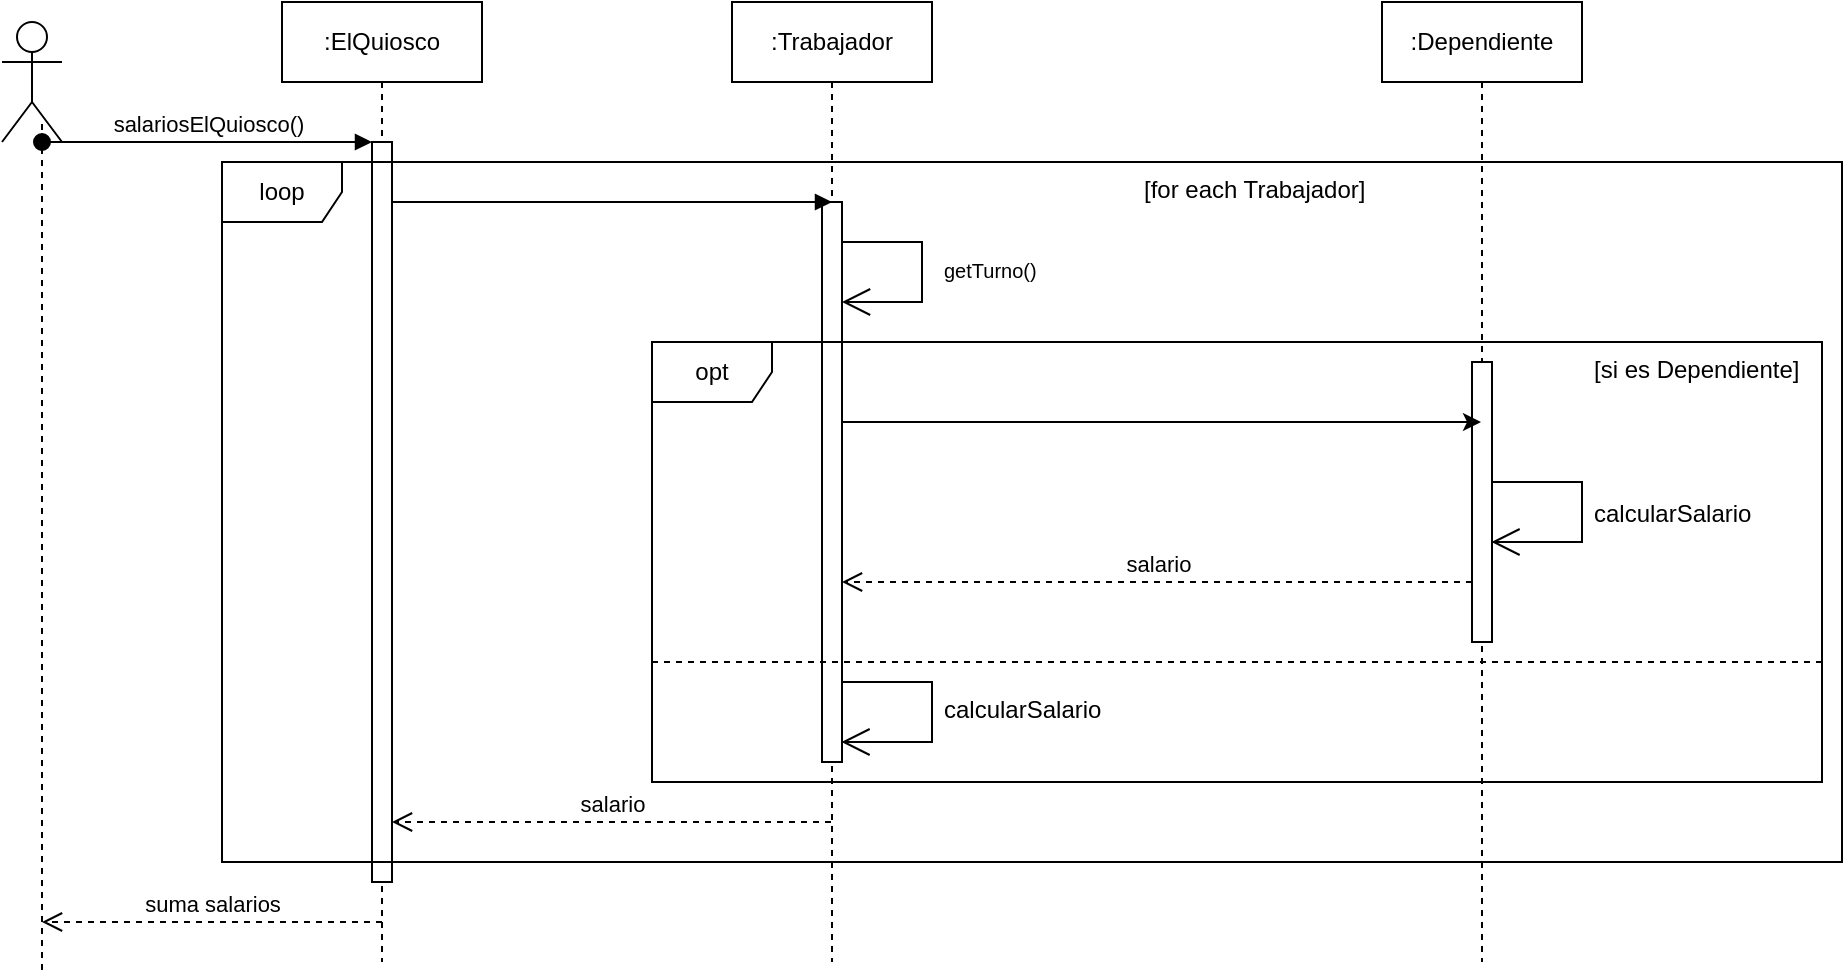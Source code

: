 <mxfile version="22.1.2" type="device">
  <diagram name="Page-1" id="2YBvvXClWsGukQMizWep">
    <mxGraphModel dx="2009" dy="1059" grid="1" gridSize="10" guides="1" tooltips="1" connect="1" arrows="1" fold="1" page="1" pageScale="1" pageWidth="850" pageHeight="1100" math="0" shadow="0">
      <root>
        <mxCell id="0" />
        <mxCell id="1" parent="0" />
        <mxCell id="aM9ryv3xv72pqoxQDRHE-1" value=":ElQuiosco" style="shape=umlLifeline;perimeter=lifelinePerimeter;whiteSpace=wrap;html=1;container=0;dropTarget=0;collapsible=0;recursiveResize=0;outlineConnect=0;portConstraint=eastwest;newEdgeStyle={&quot;edgeStyle&quot;:&quot;elbowEdgeStyle&quot;,&quot;elbow&quot;:&quot;vertical&quot;,&quot;curved&quot;:0,&quot;rounded&quot;:0};" parent="1" vertex="1">
          <mxGeometry x="160" y="160" width="100" height="480" as="geometry" />
        </mxCell>
        <mxCell id="aM9ryv3xv72pqoxQDRHE-2" value="" style="html=1;points=[];perimeter=orthogonalPerimeter;outlineConnect=0;targetShapes=umlLifeline;portConstraint=eastwest;newEdgeStyle={&quot;edgeStyle&quot;:&quot;elbowEdgeStyle&quot;,&quot;elbow&quot;:&quot;vertical&quot;,&quot;curved&quot;:0,&quot;rounded&quot;:0};" parent="aM9ryv3xv72pqoxQDRHE-1" vertex="1">
          <mxGeometry x="45" y="70" width="10" height="370" as="geometry" />
        </mxCell>
        <mxCell id="aM9ryv3xv72pqoxQDRHE-3" value="salariosElQuiosco()" style="html=1;verticalAlign=bottom;startArrow=oval;endArrow=block;startSize=8;edgeStyle=elbowEdgeStyle;elbow=vertical;curved=0;rounded=0;" parent="aM9ryv3xv72pqoxQDRHE-1" target="aM9ryv3xv72pqoxQDRHE-2" edge="1">
          <mxGeometry relative="1" as="geometry">
            <mxPoint x="-120" y="70" as="sourcePoint" />
          </mxGeometry>
        </mxCell>
        <mxCell id="aM9ryv3xv72pqoxQDRHE-5" value=":Trabajador" style="shape=umlLifeline;perimeter=lifelinePerimeter;whiteSpace=wrap;html=1;container=0;dropTarget=0;collapsible=0;recursiveResize=0;outlineConnect=0;portConstraint=eastwest;newEdgeStyle={&quot;edgeStyle&quot;:&quot;elbowEdgeStyle&quot;,&quot;elbow&quot;:&quot;vertical&quot;,&quot;curved&quot;:0,&quot;rounded&quot;:0};" parent="1" vertex="1">
          <mxGeometry x="385" y="160" width="100" height="480" as="geometry" />
        </mxCell>
        <mxCell id="aM9ryv3xv72pqoxQDRHE-6" value="" style="html=1;points=[];perimeter=orthogonalPerimeter;outlineConnect=0;targetShapes=umlLifeline;portConstraint=eastwest;newEdgeStyle={&quot;edgeStyle&quot;:&quot;elbowEdgeStyle&quot;,&quot;elbow&quot;:&quot;vertical&quot;,&quot;curved&quot;:0,&quot;rounded&quot;:0};" parent="aM9ryv3xv72pqoxQDRHE-5" vertex="1">
          <mxGeometry x="45" y="100" width="10" height="280" as="geometry" />
        </mxCell>
        <mxCell id="aM9ryv3xv72pqoxQDRHE-7" value="" style="html=1;verticalAlign=bottom;endArrow=block;edgeStyle=elbowEdgeStyle;elbow=vertical;curved=0;rounded=0;" parent="1" edge="1">
          <mxGeometry relative="1" as="geometry">
            <mxPoint x="215" y="260" as="sourcePoint" />
            <Array as="points">
              <mxPoint x="345" y="260" />
            </Array>
            <mxPoint x="435" y="260" as="targetPoint" />
          </mxGeometry>
        </mxCell>
        <mxCell id="aM9ryv3xv72pqoxQDRHE-8" value="salario" style="html=1;verticalAlign=bottom;endArrow=open;dashed=1;endSize=8;edgeStyle=elbowEdgeStyle;elbow=vertical;curved=0;rounded=0;" parent="1" source="aM9ryv3xv72pqoxQDRHE-5" target="aM9ryv3xv72pqoxQDRHE-2" edge="1">
          <mxGeometry relative="1" as="geometry">
            <mxPoint x="220.0" y="570" as="targetPoint" />
            <Array as="points">
              <mxPoint x="355" y="570" />
            </Array>
            <mxPoint x="430" y="570" as="sourcePoint" />
          </mxGeometry>
        </mxCell>
        <mxCell id="Qn8otX2a9V37PvHci027-1" value="loop" style="shape=umlFrame;whiteSpace=wrap;html=1;pointerEvents=0;" parent="1" vertex="1">
          <mxGeometry x="130" y="240" width="810" height="350" as="geometry" />
        </mxCell>
        <mxCell id="Qn8otX2a9V37PvHci027-2" value="" style="endArrow=open;endFill=1;endSize=12;html=1;rounded=0;" parent="1" edge="1">
          <mxGeometry width="160" relative="1" as="geometry">
            <mxPoint x="440" y="280" as="sourcePoint" />
            <mxPoint x="440" y="310" as="targetPoint" />
            <Array as="points">
              <mxPoint x="480" y="280" />
              <mxPoint x="480" y="310" />
            </Array>
          </mxGeometry>
        </mxCell>
        <mxCell id="Qn8otX2a9V37PvHci027-10" value="&lt;span style=&quot;font-size: 10px;&quot;&gt;getTurno()&lt;/span&gt;" style="text;strokeColor=none;fillColor=none;align=left;verticalAlign=top;spacingLeft=4;spacingRight=4;overflow=hidden;rotatable=0;points=[[0,0.5],[1,0.5]];portConstraint=eastwest;whiteSpace=wrap;html=1;" parent="1" vertex="1">
          <mxGeometry x="485" y="280" width="100" height="26" as="geometry" />
        </mxCell>
        <mxCell id="fssOIiQhNcTSpHmeffOu-1" value="[for each Trabajador]" style="text;strokeColor=none;fillColor=none;align=left;verticalAlign=top;spacingLeft=4;spacingRight=4;overflow=hidden;rotatable=0;points=[[0,0.5],[1,0.5]];portConstraint=eastwest;whiteSpace=wrap;html=1;" parent="1" vertex="1">
          <mxGeometry x="585" y="240" width="130" height="26" as="geometry" />
        </mxCell>
        <mxCell id="fssOIiQhNcTSpHmeffOu-2" value="opt" style="shape=umlFrame;whiteSpace=wrap;html=1;pointerEvents=0;" parent="1" vertex="1">
          <mxGeometry x="345" y="330" width="585" height="220" as="geometry" />
        </mxCell>
        <mxCell id="fssOIiQhNcTSpHmeffOu-3" value="[si es Dependiente]" style="text;strokeColor=none;fillColor=none;align=left;verticalAlign=top;spacingLeft=4;spacingRight=4;overflow=hidden;rotatable=0;points=[[0,0.5],[1,0.5]];portConstraint=eastwest;whiteSpace=wrap;html=1;" parent="1" vertex="1">
          <mxGeometry x="810" y="330" width="120" height="26" as="geometry" />
        </mxCell>
        <mxCell id="fssOIiQhNcTSpHmeffOu-4" value=":Dependiente" style="shape=umlLifeline;perimeter=lifelinePerimeter;whiteSpace=wrap;html=1;container=0;dropTarget=0;collapsible=0;recursiveResize=0;outlineConnect=0;portConstraint=eastwest;newEdgeStyle={&quot;edgeStyle&quot;:&quot;elbowEdgeStyle&quot;,&quot;elbow&quot;:&quot;vertical&quot;,&quot;curved&quot;:0,&quot;rounded&quot;:0};" parent="1" vertex="1">
          <mxGeometry x="710" y="160" width="100" height="480" as="geometry" />
        </mxCell>
        <mxCell id="fssOIiQhNcTSpHmeffOu-5" value="" style="html=1;points=[];perimeter=orthogonalPerimeter;outlineConnect=0;targetShapes=umlLifeline;portConstraint=eastwest;newEdgeStyle={&quot;edgeStyle&quot;:&quot;elbowEdgeStyle&quot;,&quot;elbow&quot;:&quot;vertical&quot;,&quot;curved&quot;:0,&quot;rounded&quot;:0};" parent="fssOIiQhNcTSpHmeffOu-4" vertex="1">
          <mxGeometry x="45" y="180" width="10" height="140" as="geometry" />
        </mxCell>
        <mxCell id="fssOIiQhNcTSpHmeffOu-7" value="" style="endArrow=open;endFill=1;endSize=12;html=1;rounded=0;" parent="fssOIiQhNcTSpHmeffOu-4" edge="1">
          <mxGeometry width="160" relative="1" as="geometry">
            <mxPoint x="55" y="240" as="sourcePoint" />
            <mxPoint x="54.731" y="270" as="targetPoint" />
            <Array as="points">
              <mxPoint x="100" y="240" />
              <mxPoint x="100" y="270" />
            </Array>
          </mxGeometry>
        </mxCell>
        <mxCell id="fssOIiQhNcTSpHmeffOu-6" value="" style="endArrow=classic;html=1;rounded=0;" parent="1" edge="1">
          <mxGeometry width="50" height="50" relative="1" as="geometry">
            <mxPoint x="440" y="370" as="sourcePoint" />
            <mxPoint x="759.5" y="370" as="targetPoint" />
          </mxGeometry>
        </mxCell>
        <mxCell id="fssOIiQhNcTSpHmeffOu-9" value="calcularSalario" style="text;strokeColor=none;fillColor=none;align=left;verticalAlign=top;spacingLeft=4;spacingRight=4;overflow=hidden;rotatable=0;points=[[0,0.5],[1,0.5]];portConstraint=eastwest;whiteSpace=wrap;html=1;" parent="1" vertex="1">
          <mxGeometry x="810" y="402" width="90" height="26" as="geometry" />
        </mxCell>
        <mxCell id="fssOIiQhNcTSpHmeffOu-14" value="" style="endArrow=open;endFill=1;endSize=12;html=1;rounded=0;" parent="1" edge="1">
          <mxGeometry width="160" relative="1" as="geometry">
            <mxPoint x="440" y="500" as="sourcePoint" />
            <mxPoint x="439.731" y="530" as="targetPoint" />
            <Array as="points">
              <mxPoint x="485" y="500" />
              <mxPoint x="485" y="530" />
            </Array>
          </mxGeometry>
        </mxCell>
        <mxCell id="fssOIiQhNcTSpHmeffOu-15" value="calcularSalario" style="text;strokeColor=none;fillColor=none;align=left;verticalAlign=top;spacingLeft=4;spacingRight=4;overflow=hidden;rotatable=0;points=[[0,0.5],[1,0.5]];portConstraint=eastwest;whiteSpace=wrap;html=1;" parent="1" vertex="1">
          <mxGeometry x="485" y="500" width="90" height="26" as="geometry" />
        </mxCell>
        <mxCell id="fssOIiQhNcTSpHmeffOu-16" value="salario" style="html=1;verticalAlign=bottom;endArrow=open;dashed=1;endSize=8;edgeStyle=elbowEdgeStyle;elbow=vertical;curved=0;rounded=0;" parent="1" source="fssOIiQhNcTSpHmeffOu-5" edge="1">
          <mxGeometry relative="1" as="geometry">
            <mxPoint x="440" y="450" as="targetPoint" />
            <Array as="points">
              <mxPoint x="740" y="450" />
              <mxPoint x="680" y="470" />
              <mxPoint x="640" y="460" />
              <mxPoint x="680.5" y="450" />
            </Array>
            <mxPoint x="760" y="460" as="sourcePoint" />
          </mxGeometry>
        </mxCell>
        <mxCell id="fssOIiQhNcTSpHmeffOu-19" value="suma salarios" style="html=1;verticalAlign=bottom;endArrow=open;dashed=1;endSize=8;edgeStyle=elbowEdgeStyle;elbow=vertical;curved=0;rounded=0;" parent="1" edge="1">
          <mxGeometry relative="1" as="geometry">
            <mxPoint x="40" y="620" as="targetPoint" />
            <Array as="points">
              <mxPoint x="130" y="620" />
            </Array>
            <mxPoint x="210" y="620" as="sourcePoint" />
          </mxGeometry>
        </mxCell>
        <mxCell id="fssOIiQhNcTSpHmeffOu-20" value="" style="shape=umlActor;verticalLabelPosition=bottom;verticalAlign=top;html=1;outlineConnect=0;" parent="1" vertex="1">
          <mxGeometry x="20" y="170" width="30" height="60" as="geometry" />
        </mxCell>
        <mxCell id="fssOIiQhNcTSpHmeffOu-22" value="" style="endArrow=none;dashed=1;html=1;rounded=0;" parent="1" edge="1">
          <mxGeometry width="50" height="50" relative="1" as="geometry">
            <mxPoint x="40" y="644" as="sourcePoint" />
            <mxPoint x="40" y="220" as="targetPoint" />
          </mxGeometry>
        </mxCell>
        <mxCell id="BQxzVf1bRK_EAsU0PUXb-1" value="" style="endArrow=none;dashed=1;html=1;rounded=0;" edge="1" parent="1" target="fssOIiQhNcTSpHmeffOu-2">
          <mxGeometry width="50" height="50" relative="1" as="geometry">
            <mxPoint x="345" y="490" as="sourcePoint" />
            <mxPoint x="395" y="440" as="targetPoint" />
            <Array as="points">
              <mxPoint x="930" y="490" />
            </Array>
          </mxGeometry>
        </mxCell>
      </root>
    </mxGraphModel>
  </diagram>
</mxfile>
